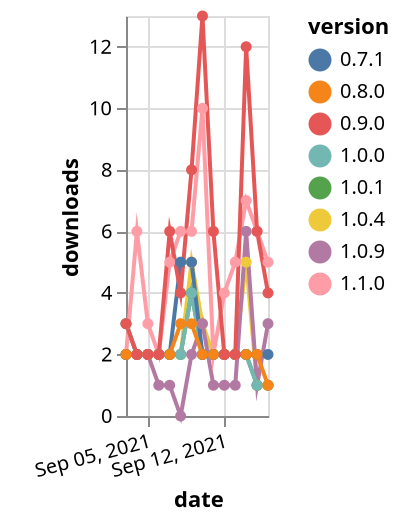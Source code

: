 {"$schema": "https://vega.github.io/schema/vega-lite/v5.json", "description": "A simple bar chart with embedded data.", "data": {"values": [{"date": "2021-09-03", "total": 3943, "delta": 3, "version": "1.0.4"}, {"date": "2021-09-04", "total": 3945, "delta": 2, "version": "1.0.4"}, {"date": "2021-09-05", "total": 3947, "delta": 2, "version": "1.0.4"}, {"date": "2021-09-06", "total": 3949, "delta": 2, "version": "1.0.4"}, {"date": "2021-09-07", "total": 3951, "delta": 2, "version": "1.0.4"}, {"date": "2021-09-08", "total": 3953, "delta": 2, "version": "1.0.4"}, {"date": "2021-09-09", "total": 3958, "delta": 5, "version": "1.0.4"}, {"date": "2021-09-10", "total": 3961, "delta": 3, "version": "1.0.4"}, {"date": "2021-09-11", "total": 3963, "delta": 2, "version": "1.0.4"}, {"date": "2021-09-12", "total": 3965, "delta": 2, "version": "1.0.4"}, {"date": "2021-09-13", "total": 3967, "delta": 2, "version": "1.0.4"}, {"date": "2021-09-14", "total": 3972, "delta": 5, "version": "1.0.4"}, {"date": "2021-09-15", "total": 3973, "delta": 1, "version": "1.0.4"}, {"date": "2021-09-16", "total": 3974, "delta": 1, "version": "1.0.4"}, {"date": "2021-09-03", "total": 933, "delta": 3, "version": "1.0.9"}, {"date": "2021-09-04", "total": 935, "delta": 2, "version": "1.0.9"}, {"date": "2021-09-05", "total": 937, "delta": 2, "version": "1.0.9"}, {"date": "2021-09-06", "total": 938, "delta": 1, "version": "1.0.9"}, {"date": "2021-09-07", "total": 939, "delta": 1, "version": "1.0.9"}, {"date": "2021-09-08", "total": 939, "delta": 0, "version": "1.0.9"}, {"date": "2021-09-09", "total": 941, "delta": 2, "version": "1.0.9"}, {"date": "2021-09-10", "total": 944, "delta": 3, "version": "1.0.9"}, {"date": "2021-09-11", "total": 945, "delta": 1, "version": "1.0.9"}, {"date": "2021-09-12", "total": 946, "delta": 1, "version": "1.0.9"}, {"date": "2021-09-13", "total": 947, "delta": 1, "version": "1.0.9"}, {"date": "2021-09-14", "total": 953, "delta": 6, "version": "1.0.9"}, {"date": "2021-09-15", "total": 954, "delta": 1, "version": "1.0.9"}, {"date": "2021-09-16", "total": 957, "delta": 3, "version": "1.0.9"}, {"date": "2021-09-03", "total": 2104, "delta": 2, "version": "1.1.0"}, {"date": "2021-09-04", "total": 2110, "delta": 6, "version": "1.1.0"}, {"date": "2021-09-05", "total": 2113, "delta": 3, "version": "1.1.0"}, {"date": "2021-09-06", "total": 2115, "delta": 2, "version": "1.1.0"}, {"date": "2021-09-07", "total": 2120, "delta": 5, "version": "1.1.0"}, {"date": "2021-09-08", "total": 2126, "delta": 6, "version": "1.1.0"}, {"date": "2021-09-09", "total": 2132, "delta": 6, "version": "1.1.0"}, {"date": "2021-09-10", "total": 2142, "delta": 10, "version": "1.1.0"}, {"date": "2021-09-11", "total": 2144, "delta": 2, "version": "1.1.0"}, {"date": "2021-09-12", "total": 2148, "delta": 4, "version": "1.1.0"}, {"date": "2021-09-13", "total": 2153, "delta": 5, "version": "1.1.0"}, {"date": "2021-09-14", "total": 2160, "delta": 7, "version": "1.1.0"}, {"date": "2021-09-15", "total": 2166, "delta": 6, "version": "1.1.0"}, {"date": "2021-09-16", "total": 2171, "delta": 5, "version": "1.1.0"}, {"date": "2021-09-03", "total": 2403, "delta": 2, "version": "1.0.1"}, {"date": "2021-09-04", "total": 2405, "delta": 2, "version": "1.0.1"}, {"date": "2021-09-05", "total": 2407, "delta": 2, "version": "1.0.1"}, {"date": "2021-09-06", "total": 2409, "delta": 2, "version": "1.0.1"}, {"date": "2021-09-07", "total": 2411, "delta": 2, "version": "1.0.1"}, {"date": "2021-09-08", "total": 2413, "delta": 2, "version": "1.0.1"}, {"date": "2021-09-09", "total": 2417, "delta": 4, "version": "1.0.1"}, {"date": "2021-09-10", "total": 2419, "delta": 2, "version": "1.0.1"}, {"date": "2021-09-11", "total": 2421, "delta": 2, "version": "1.0.1"}, {"date": "2021-09-12", "total": 2423, "delta": 2, "version": "1.0.1"}, {"date": "2021-09-13", "total": 2425, "delta": 2, "version": "1.0.1"}, {"date": "2021-09-14", "total": 2427, "delta": 2, "version": "1.0.1"}, {"date": "2021-09-15", "total": 2428, "delta": 1, "version": "1.0.1"}, {"date": "2021-09-16", "total": 2429, "delta": 1, "version": "1.0.1"}, {"date": "2021-09-03", "total": 2268, "delta": 3, "version": "1.0.0"}, {"date": "2021-09-04", "total": 2270, "delta": 2, "version": "1.0.0"}, {"date": "2021-09-05", "total": 2272, "delta": 2, "version": "1.0.0"}, {"date": "2021-09-06", "total": 2274, "delta": 2, "version": "1.0.0"}, {"date": "2021-09-07", "total": 2276, "delta": 2, "version": "1.0.0"}, {"date": "2021-09-08", "total": 2278, "delta": 2, "version": "1.0.0"}, {"date": "2021-09-09", "total": 2282, "delta": 4, "version": "1.0.0"}, {"date": "2021-09-10", "total": 2284, "delta": 2, "version": "1.0.0"}, {"date": "2021-09-11", "total": 2286, "delta": 2, "version": "1.0.0"}, {"date": "2021-09-12", "total": 2288, "delta": 2, "version": "1.0.0"}, {"date": "2021-09-13", "total": 2290, "delta": 2, "version": "1.0.0"}, {"date": "2021-09-14", "total": 2292, "delta": 2, "version": "1.0.0"}, {"date": "2021-09-15", "total": 2293, "delta": 1, "version": "1.0.0"}, {"date": "2021-09-16", "total": 2294, "delta": 1, "version": "1.0.0"}, {"date": "2021-09-03", "total": 3531, "delta": 2, "version": "0.7.1"}, {"date": "2021-09-04", "total": 3533, "delta": 2, "version": "0.7.1"}, {"date": "2021-09-05", "total": 3535, "delta": 2, "version": "0.7.1"}, {"date": "2021-09-06", "total": 3537, "delta": 2, "version": "0.7.1"}, {"date": "2021-09-07", "total": 3539, "delta": 2, "version": "0.7.1"}, {"date": "2021-09-08", "total": 3544, "delta": 5, "version": "0.7.1"}, {"date": "2021-09-09", "total": 3549, "delta": 5, "version": "0.7.1"}, {"date": "2021-09-10", "total": 3551, "delta": 2, "version": "0.7.1"}, {"date": "2021-09-11", "total": 3553, "delta": 2, "version": "0.7.1"}, {"date": "2021-09-12", "total": 3555, "delta": 2, "version": "0.7.1"}, {"date": "2021-09-13", "total": 3557, "delta": 2, "version": "0.7.1"}, {"date": "2021-09-14", "total": 3559, "delta": 2, "version": "0.7.1"}, {"date": "2021-09-15", "total": 3561, "delta": 2, "version": "0.7.1"}, {"date": "2021-09-16", "total": 3563, "delta": 2, "version": "0.7.1"}, {"date": "2021-09-03", "total": 2676, "delta": 2, "version": "0.8.0"}, {"date": "2021-09-04", "total": 2678, "delta": 2, "version": "0.8.0"}, {"date": "2021-09-05", "total": 2680, "delta": 2, "version": "0.8.0"}, {"date": "2021-09-06", "total": 2682, "delta": 2, "version": "0.8.0"}, {"date": "2021-09-07", "total": 2684, "delta": 2, "version": "0.8.0"}, {"date": "2021-09-08", "total": 2687, "delta": 3, "version": "0.8.0"}, {"date": "2021-09-09", "total": 2690, "delta": 3, "version": "0.8.0"}, {"date": "2021-09-10", "total": 2692, "delta": 2, "version": "0.8.0"}, {"date": "2021-09-11", "total": 2694, "delta": 2, "version": "0.8.0"}, {"date": "2021-09-12", "total": 2696, "delta": 2, "version": "0.8.0"}, {"date": "2021-09-13", "total": 2698, "delta": 2, "version": "0.8.0"}, {"date": "2021-09-14", "total": 2700, "delta": 2, "version": "0.8.0"}, {"date": "2021-09-15", "total": 2702, "delta": 2, "version": "0.8.0"}, {"date": "2021-09-16", "total": 2703, "delta": 1, "version": "0.8.0"}, {"date": "2021-09-03", "total": 3899, "delta": 3, "version": "0.9.0"}, {"date": "2021-09-04", "total": 3901, "delta": 2, "version": "0.9.0"}, {"date": "2021-09-05", "total": 3903, "delta": 2, "version": "0.9.0"}, {"date": "2021-09-06", "total": 3905, "delta": 2, "version": "0.9.0"}, {"date": "2021-09-07", "total": 3911, "delta": 6, "version": "0.9.0"}, {"date": "2021-09-08", "total": 3915, "delta": 4, "version": "0.9.0"}, {"date": "2021-09-09", "total": 3923, "delta": 8, "version": "0.9.0"}, {"date": "2021-09-10", "total": 3936, "delta": 13, "version": "0.9.0"}, {"date": "2021-09-11", "total": 3942, "delta": 6, "version": "0.9.0"}, {"date": "2021-09-12", "total": 3944, "delta": 2, "version": "0.9.0"}, {"date": "2021-09-13", "total": 3946, "delta": 2, "version": "0.9.0"}, {"date": "2021-09-14", "total": 3958, "delta": 12, "version": "0.9.0"}, {"date": "2021-09-15", "total": 3964, "delta": 6, "version": "0.9.0"}, {"date": "2021-09-16", "total": 3968, "delta": 4, "version": "0.9.0"}]}, "width": "container", "mark": {"type": "line", "point": {"filled": true}}, "encoding": {"x": {"field": "date", "type": "temporal", "timeUnit": "yearmonthdate", "title": "date", "axis": {"labelAngle": -15}}, "y": {"field": "delta", "type": "quantitative", "title": "downloads"}, "color": {"field": "version", "type": "nominal"}, "tooltip": {"field": "delta"}}}
